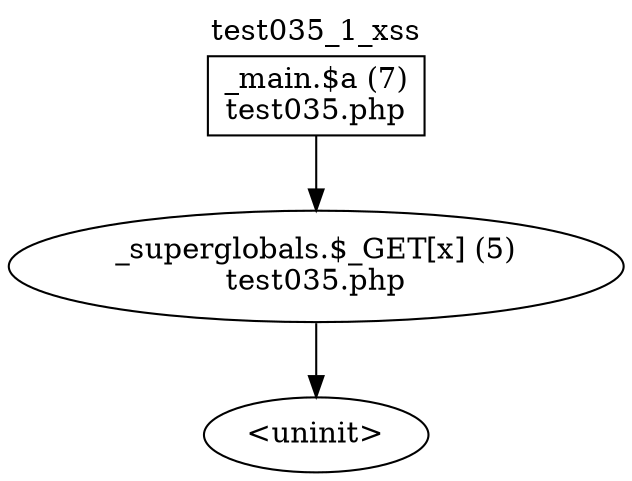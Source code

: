 digraph cfg {
  label="test035_1_xss";
  labelloc=t;
  n1 [shape=box, label="_main.$a (7)\ntest035.php"];
  n2 [shape=ellipse, label="_superglobals.$_GET[x] (5)\ntest035.php"];
  n3 [shape=ellipse, label="<uninit>"];
  n1 -> n2;
  n2 -> n3;
}
